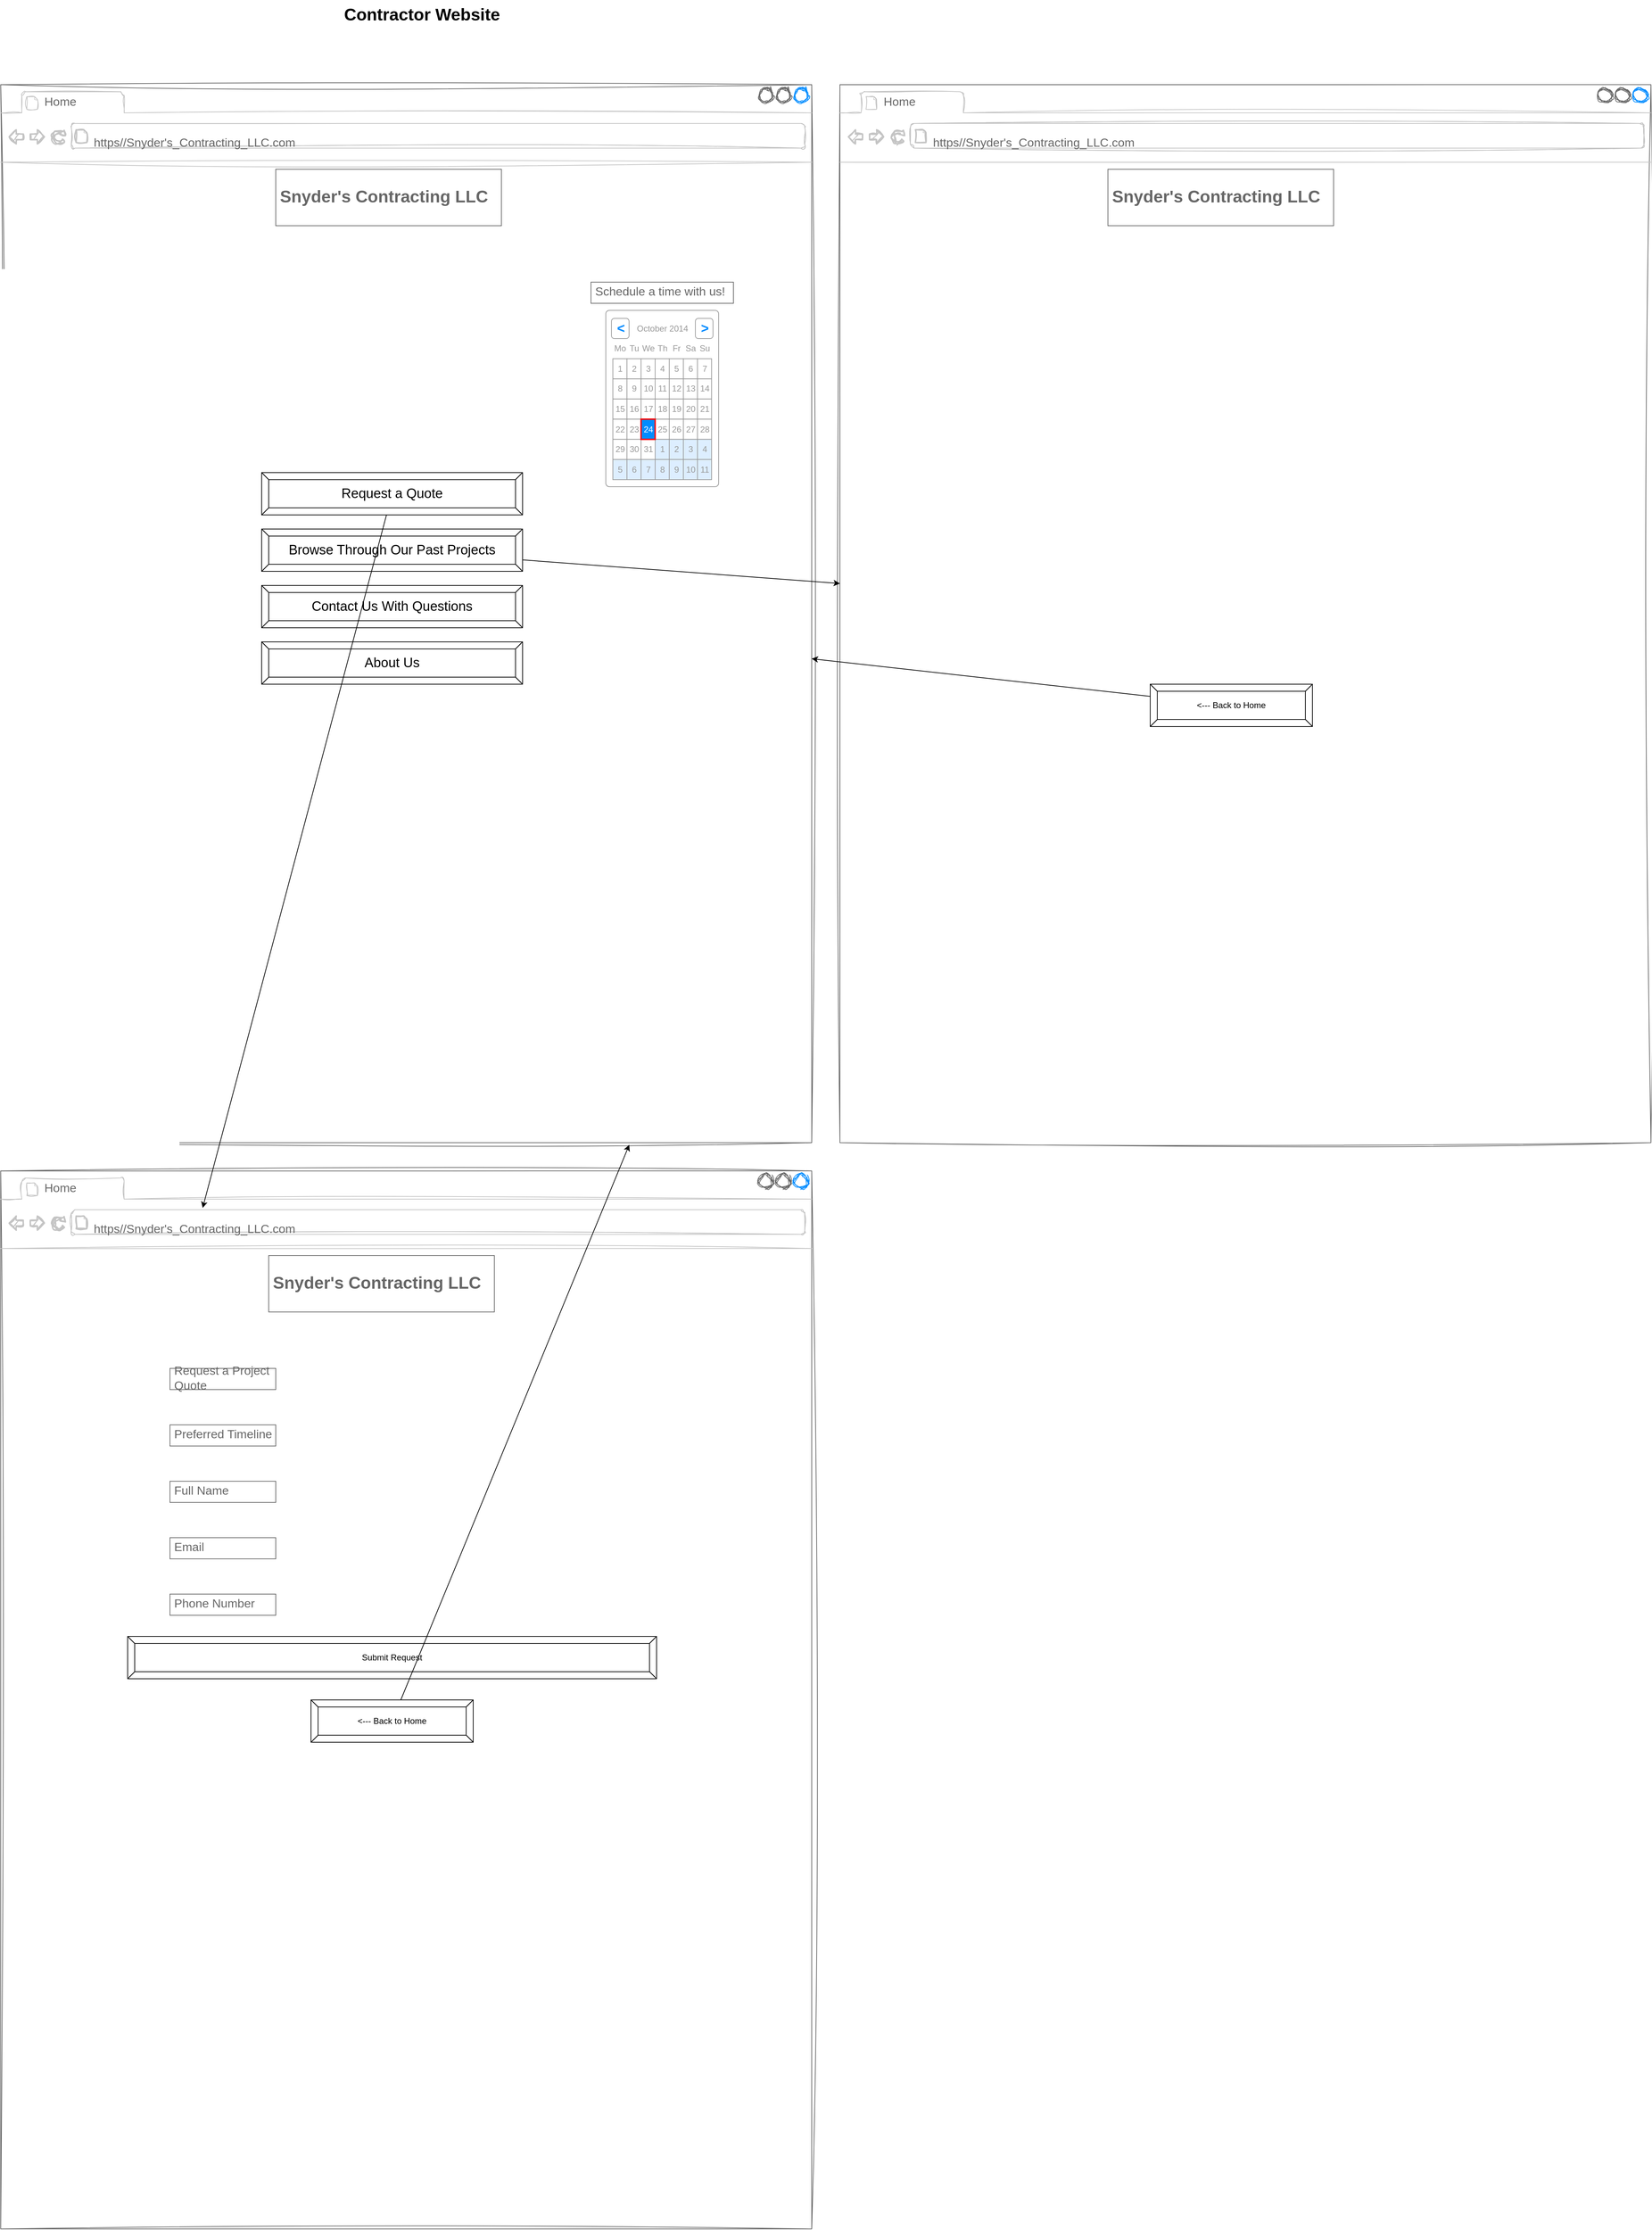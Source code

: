 <mxfile version="28.0.7">
  <diagram name="Page-1" id="gKN2bDaXzwXcmCH2D9VV">
    <mxGraphModel dx="4757" dy="2220" grid="1" gridSize="10" guides="1" tooltips="1" connect="1" arrows="1" fold="1" page="1" pageScale="1" pageWidth="1100" pageHeight="850" math="0" shadow="0">
      <root>
        <mxCell id="0" />
        <mxCell id="1" parent="0" />
        <mxCell id="E2qFTEhWjjn39WHarsaT-6" value="" style="strokeWidth=1;shadow=0;dashed=0;align=center;html=1;shape=mxgraph.mockup.containers.browserWindow;rSize=0;strokeColor=#666666;strokeColor2=#008cff;strokeColor3=#c4c4c4;mainText=,;recursiveResize=0;sketch=1;curveFitting=1;jiggle=2;" parent="1" vertex="1">
          <mxGeometry x="120" y="120" width="1150" height="1500" as="geometry" />
        </mxCell>
        <mxCell id="E2qFTEhWjjn39WHarsaT-7" value="Home" style="strokeWidth=1;shadow=0;dashed=0;align=center;html=1;shape=mxgraph.mockup.containers.anchor;fontSize=17;fontColor=#666666;align=left;whiteSpace=wrap;" parent="E2qFTEhWjjn39WHarsaT-6" vertex="1">
          <mxGeometry x="60" y="12" width="110" height="26" as="geometry" />
        </mxCell>
        <mxCell id="E2qFTEhWjjn39WHarsaT-8" value="https//Snyder&#39;s_Contracting_LLC.com" style="strokeWidth=1;shadow=0;dashed=0;align=center;html=1;shape=mxgraph.mockup.containers.anchor;rSize=0;fontSize=17;fontColor=#666666;align=left;" parent="E2qFTEhWjjn39WHarsaT-6" vertex="1">
          <mxGeometry x="130" y="70" width="250" height="26" as="geometry" />
        </mxCell>
        <mxCell id="gzUO-I7bephKt9PA4om2-3" value="" style="shape=image;html=1;verticalAlign=top;verticalLabelPosition=bottom;labelBackgroundColor=#ffffff;imageAspect=0;aspect=fixed;image=https://icons.diagrams.net/icon-cache1/Evil_Icons_User_Interface-2617/picture-609.svg" parent="E2qFTEhWjjn39WHarsaT-6" vertex="1">
          <mxGeometry x="50" y="220" width="250" height="250" as="geometry" />
        </mxCell>
        <mxCell id="gzUO-I7bephKt9PA4om2-8" value="&lt;b&gt;&lt;font style=&quot;font-size: 24px;&quot;&gt;Snyder&#39;s Contracting LLC&lt;/font&gt;&lt;/b&gt;" style="strokeWidth=1;shadow=0;dashed=0;align=center;html=1;shape=mxgraph.mockup.text.textBox;fontColor=#666666;align=left;fontSize=17;spacingLeft=4;spacingTop=-3;whiteSpace=wrap;strokeColor=#666666;mainText=" parent="E2qFTEhWjjn39WHarsaT-6" vertex="1">
          <mxGeometry x="390" y="120" width="320" height="80" as="geometry" />
        </mxCell>
        <mxCell id="gzUO-I7bephKt9PA4om2-6" value="" style="shape=image;html=1;verticalAlign=top;verticalLabelPosition=bottom;labelBackgroundColor=#ffffff;imageAspect=0;aspect=fixed;image=https://icons.diagrams.net/icon-cache1/Evil_Icons_User_Interface-2617/picture-609.svg" parent="E2qFTEhWjjn39WHarsaT-6" vertex="1">
          <mxGeometry x="275" y="225" width="240" height="240" as="geometry" />
        </mxCell>
        <mxCell id="gzUO-I7bephKt9PA4om2-9" value="" style="strokeWidth=1;shadow=0;dashed=0;align=center;html=1;shape=mxgraph.mockup.forms.rrect;rSize=5;strokeColor=#999999;fillColor=#ffffff;" parent="E2qFTEhWjjn39WHarsaT-6" vertex="1">
          <mxGeometry x="858" y="320" width="160" height="250" as="geometry" />
        </mxCell>
        <mxCell id="gzUO-I7bephKt9PA4om2-10" value="October 2014" style="strokeWidth=1;shadow=0;dashed=0;align=center;html=1;shape=mxgraph.mockup.forms.anchor;fontColor=#999999;" parent="gzUO-I7bephKt9PA4om2-9" vertex="1">
          <mxGeometry x="30" y="11.429" width="100" height="28.571" as="geometry" />
        </mxCell>
        <mxCell id="gzUO-I7bephKt9PA4om2-11" value="&lt;" style="strokeWidth=1;shadow=0;dashed=0;align=center;html=1;shape=mxgraph.mockup.forms.rrect;rSize=4;strokeColor=#999999;fontColor=#008cff;fontSize=19;fontStyle=1;" parent="gzUO-I7bephKt9PA4om2-9" vertex="1">
          <mxGeometry x="8" y="11.429" width="25" height="28.571" as="geometry" />
        </mxCell>
        <mxCell id="gzUO-I7bephKt9PA4om2-12" value="&gt;" style="strokeWidth=1;shadow=0;dashed=0;align=center;html=1;shape=mxgraph.mockup.forms.rrect;rSize=4;strokeColor=#999999;fontColor=#008cff;fontSize=19;fontStyle=1;" parent="gzUO-I7bephKt9PA4om2-9" vertex="1">
          <mxGeometry x="127" y="11.429" width="25" height="28.571" as="geometry" />
        </mxCell>
        <mxCell id="gzUO-I7bephKt9PA4om2-13" value="Mo" style="strokeWidth=1;shadow=0;dashed=0;align=center;html=1;shape=mxgraph.mockup.forms.anchor;fontColor=#999999;" parent="gzUO-I7bephKt9PA4om2-9" vertex="1">
          <mxGeometry x="10" y="40" width="20" height="28.571" as="geometry" />
        </mxCell>
        <mxCell id="gzUO-I7bephKt9PA4om2-14" value="Tu" style="strokeWidth=1;shadow=0;dashed=0;align=center;html=1;shape=mxgraph.mockup.forms.anchor;fontColor=#999999;" parent="gzUO-I7bephKt9PA4om2-9" vertex="1">
          <mxGeometry x="30" y="40" width="20" height="28.571" as="geometry" />
        </mxCell>
        <mxCell id="gzUO-I7bephKt9PA4om2-15" value="We" style="strokeWidth=1;shadow=0;dashed=0;align=center;html=1;shape=mxgraph.mockup.forms.anchor;fontColor=#999999;" parent="gzUO-I7bephKt9PA4om2-9" vertex="1">
          <mxGeometry x="50" y="40" width="20" height="28.571" as="geometry" />
        </mxCell>
        <mxCell id="gzUO-I7bephKt9PA4om2-16" value="Th" style="strokeWidth=1;shadow=0;dashed=0;align=center;html=1;shape=mxgraph.mockup.forms.anchor;fontColor=#999999;" parent="gzUO-I7bephKt9PA4om2-9" vertex="1">
          <mxGeometry x="70" y="40" width="20" height="28.571" as="geometry" />
        </mxCell>
        <mxCell id="gzUO-I7bephKt9PA4om2-17" value="Fr" style="strokeWidth=1;shadow=0;dashed=0;align=center;html=1;shape=mxgraph.mockup.forms.anchor;fontColor=#999999;" parent="gzUO-I7bephKt9PA4om2-9" vertex="1">
          <mxGeometry x="90" y="40" width="20" height="28.571" as="geometry" />
        </mxCell>
        <mxCell id="gzUO-I7bephKt9PA4om2-18" value="Sa" style="strokeWidth=1;shadow=0;dashed=0;align=center;html=1;shape=mxgraph.mockup.forms.anchor;fontColor=#999999;" parent="gzUO-I7bephKt9PA4om2-9" vertex="1">
          <mxGeometry x="110" y="40" width="20" height="28.571" as="geometry" />
        </mxCell>
        <mxCell id="gzUO-I7bephKt9PA4om2-19" value="Su" style="strokeWidth=1;shadow=0;dashed=0;align=center;html=1;shape=mxgraph.mockup.forms.anchor;fontColor=#999999;" parent="gzUO-I7bephKt9PA4om2-9" vertex="1">
          <mxGeometry x="130" y="40" width="20" height="28.571" as="geometry" />
        </mxCell>
        <mxCell id="gzUO-I7bephKt9PA4om2-20" value="1" style="strokeWidth=1;shadow=0;dashed=0;align=center;html=1;shape=mxgraph.mockup.forms.rrect;rSize=0;strokeColor=#999999;fontColor=#999999;" parent="gzUO-I7bephKt9PA4om2-9" vertex="1">
          <mxGeometry x="10" y="68.571" width="20" height="28.571" as="geometry" />
        </mxCell>
        <mxCell id="gzUO-I7bephKt9PA4om2-21" value="2" style="strokeWidth=1;shadow=0;dashed=0;align=center;html=1;shape=mxgraph.mockup.forms.rrect;rSize=0;strokeColor=#999999;fontColor=#999999;" parent="gzUO-I7bephKt9PA4om2-9" vertex="1">
          <mxGeometry x="30" y="68.571" width="20" height="28.571" as="geometry" />
        </mxCell>
        <mxCell id="gzUO-I7bephKt9PA4om2-22" value="3" style="strokeWidth=1;shadow=0;dashed=0;align=center;html=1;shape=mxgraph.mockup.forms.rrect;rSize=0;strokeColor=#999999;fontColor=#999999;" parent="gzUO-I7bephKt9PA4om2-9" vertex="1">
          <mxGeometry x="50" y="68.571" width="20" height="28.571" as="geometry" />
        </mxCell>
        <mxCell id="gzUO-I7bephKt9PA4om2-23" value="4" style="strokeWidth=1;shadow=0;dashed=0;align=center;html=1;shape=mxgraph.mockup.forms.rrect;rSize=0;strokeColor=#999999;fontColor=#999999;" parent="gzUO-I7bephKt9PA4om2-9" vertex="1">
          <mxGeometry x="70" y="68.571" width="20" height="28.571" as="geometry" />
        </mxCell>
        <mxCell id="gzUO-I7bephKt9PA4om2-24" value="5" style="strokeWidth=1;shadow=0;dashed=0;align=center;html=1;shape=mxgraph.mockup.forms.rrect;rSize=0;strokeColor=#999999;fontColor=#999999;" parent="gzUO-I7bephKt9PA4om2-9" vertex="1">
          <mxGeometry x="90" y="68.571" width="20" height="28.571" as="geometry" />
        </mxCell>
        <mxCell id="gzUO-I7bephKt9PA4om2-25" value="6" style="strokeWidth=1;shadow=0;dashed=0;align=center;html=1;shape=mxgraph.mockup.forms.rrect;rSize=0;strokeColor=#999999;fontColor=#999999;" parent="gzUO-I7bephKt9PA4om2-9" vertex="1">
          <mxGeometry x="110" y="68.571" width="20" height="28.571" as="geometry" />
        </mxCell>
        <mxCell id="gzUO-I7bephKt9PA4om2-26" value="7" style="strokeWidth=1;shadow=0;dashed=0;align=center;html=1;shape=mxgraph.mockup.forms.rrect;rSize=0;strokeColor=#999999;fontColor=#999999;" parent="gzUO-I7bephKt9PA4om2-9" vertex="1">
          <mxGeometry x="130" y="68.571" width="20" height="28.571" as="geometry" />
        </mxCell>
        <mxCell id="gzUO-I7bephKt9PA4om2-27" value="8" style="strokeWidth=1;shadow=0;dashed=0;align=center;html=1;shape=mxgraph.mockup.forms.rrect;rSize=0;strokeColor=#999999;fontColor=#999999;" parent="gzUO-I7bephKt9PA4om2-9" vertex="1">
          <mxGeometry x="10" y="97.143" width="20" height="28.571" as="geometry" />
        </mxCell>
        <mxCell id="gzUO-I7bephKt9PA4om2-28" value="9" style="strokeWidth=1;shadow=0;dashed=0;align=center;html=1;shape=mxgraph.mockup.forms.rrect;rSize=0;strokeColor=#999999;fontColor=#999999;" parent="gzUO-I7bephKt9PA4om2-9" vertex="1">
          <mxGeometry x="30" y="97.143" width="20" height="28.571" as="geometry" />
        </mxCell>
        <mxCell id="gzUO-I7bephKt9PA4om2-29" value="10" style="strokeWidth=1;shadow=0;dashed=0;align=center;html=1;shape=mxgraph.mockup.forms.rrect;rSize=0;strokeColor=#999999;fontColor=#999999;" parent="gzUO-I7bephKt9PA4om2-9" vertex="1">
          <mxGeometry x="50" y="97.143" width="20" height="28.571" as="geometry" />
        </mxCell>
        <mxCell id="gzUO-I7bephKt9PA4om2-30" value="11" style="strokeWidth=1;shadow=0;dashed=0;align=center;html=1;shape=mxgraph.mockup.forms.rrect;rSize=0;strokeColor=#999999;fontColor=#999999;" parent="gzUO-I7bephKt9PA4om2-9" vertex="1">
          <mxGeometry x="70" y="97.143" width="20" height="28.571" as="geometry" />
        </mxCell>
        <mxCell id="gzUO-I7bephKt9PA4om2-31" value="12" style="strokeWidth=1;shadow=0;dashed=0;align=center;html=1;shape=mxgraph.mockup.forms.rrect;rSize=0;strokeColor=#999999;fontColor=#999999;" parent="gzUO-I7bephKt9PA4om2-9" vertex="1">
          <mxGeometry x="90" y="97.143" width="20" height="28.571" as="geometry" />
        </mxCell>
        <mxCell id="gzUO-I7bephKt9PA4om2-32" value="13" style="strokeWidth=1;shadow=0;dashed=0;align=center;html=1;shape=mxgraph.mockup.forms.rrect;rSize=0;strokeColor=#999999;fontColor=#999999;" parent="gzUO-I7bephKt9PA4om2-9" vertex="1">
          <mxGeometry x="110" y="97.143" width="20" height="28.571" as="geometry" />
        </mxCell>
        <mxCell id="gzUO-I7bephKt9PA4om2-33" value="14" style="strokeWidth=1;shadow=0;dashed=0;align=center;html=1;shape=mxgraph.mockup.forms.rrect;rSize=0;strokeColor=#999999;fontColor=#999999;" parent="gzUO-I7bephKt9PA4om2-9" vertex="1">
          <mxGeometry x="130" y="97.143" width="20" height="28.571" as="geometry" />
        </mxCell>
        <mxCell id="gzUO-I7bephKt9PA4om2-34" value="15" style="strokeWidth=1;shadow=0;dashed=0;align=center;html=1;shape=mxgraph.mockup.forms.rrect;rSize=0;strokeColor=#999999;fontColor=#999999;" parent="gzUO-I7bephKt9PA4om2-9" vertex="1">
          <mxGeometry x="10" y="125.714" width="20" height="28.571" as="geometry" />
        </mxCell>
        <mxCell id="gzUO-I7bephKt9PA4om2-35" value="16" style="strokeWidth=1;shadow=0;dashed=0;align=center;html=1;shape=mxgraph.mockup.forms.rrect;rSize=0;strokeColor=#999999;fontColor=#999999;" parent="gzUO-I7bephKt9PA4om2-9" vertex="1">
          <mxGeometry x="30" y="125.714" width="20" height="28.571" as="geometry" />
        </mxCell>
        <mxCell id="gzUO-I7bephKt9PA4om2-36" value="17" style="strokeWidth=1;shadow=0;dashed=0;align=center;html=1;shape=mxgraph.mockup.forms.rrect;rSize=0;strokeColor=#999999;fontColor=#999999;" parent="gzUO-I7bephKt9PA4om2-9" vertex="1">
          <mxGeometry x="50" y="125.714" width="20" height="28.571" as="geometry" />
        </mxCell>
        <mxCell id="gzUO-I7bephKt9PA4om2-37" value="18" style="strokeWidth=1;shadow=0;dashed=0;align=center;html=1;shape=mxgraph.mockup.forms.rrect;rSize=0;strokeColor=#999999;fontColor=#999999;" parent="gzUO-I7bephKt9PA4om2-9" vertex="1">
          <mxGeometry x="70" y="125.714" width="20" height="28.571" as="geometry" />
        </mxCell>
        <mxCell id="gzUO-I7bephKt9PA4om2-38" value="19" style="strokeWidth=1;shadow=0;dashed=0;align=center;html=1;shape=mxgraph.mockup.forms.rrect;rSize=0;strokeColor=#999999;fontColor=#999999;" parent="gzUO-I7bephKt9PA4om2-9" vertex="1">
          <mxGeometry x="90" y="125.714" width="20" height="28.571" as="geometry" />
        </mxCell>
        <mxCell id="gzUO-I7bephKt9PA4om2-39" value="20" style="strokeWidth=1;shadow=0;dashed=0;align=center;html=1;shape=mxgraph.mockup.forms.rrect;rSize=0;strokeColor=#999999;fontColor=#999999;" parent="gzUO-I7bephKt9PA4om2-9" vertex="1">
          <mxGeometry x="110" y="125.714" width="20" height="28.571" as="geometry" />
        </mxCell>
        <mxCell id="gzUO-I7bephKt9PA4om2-40" value="21" style="strokeWidth=1;shadow=0;dashed=0;align=center;html=1;shape=mxgraph.mockup.forms.rrect;rSize=0;strokeColor=#999999;fontColor=#999999;" parent="gzUO-I7bephKt9PA4om2-9" vertex="1">
          <mxGeometry x="130" y="125.714" width="20" height="28.571" as="geometry" />
        </mxCell>
        <mxCell id="gzUO-I7bephKt9PA4om2-41" value="22" style="strokeWidth=1;shadow=0;dashed=0;align=center;html=1;shape=mxgraph.mockup.forms.rrect;rSize=0;strokeColor=#999999;fontColor=#999999;" parent="gzUO-I7bephKt9PA4om2-9" vertex="1">
          <mxGeometry x="10" y="154.286" width="20" height="28.571" as="geometry" />
        </mxCell>
        <mxCell id="gzUO-I7bephKt9PA4om2-42" value="23" style="strokeWidth=1;shadow=0;dashed=0;align=center;html=1;shape=mxgraph.mockup.forms.rrect;rSize=0;strokeColor=#999999;fontColor=#999999;" parent="gzUO-I7bephKt9PA4om2-9" vertex="1">
          <mxGeometry x="30" y="154.286" width="20" height="28.571" as="geometry" />
        </mxCell>
        <mxCell id="gzUO-I7bephKt9PA4om2-43" value="25" style="strokeWidth=1;shadow=0;dashed=0;align=center;html=1;shape=mxgraph.mockup.forms.rrect;rSize=0;strokeColor=#999999;fontColor=#999999;" parent="gzUO-I7bephKt9PA4om2-9" vertex="1">
          <mxGeometry x="70" y="154.286" width="20" height="28.571" as="geometry" />
        </mxCell>
        <mxCell id="gzUO-I7bephKt9PA4om2-44" value="26" style="strokeWidth=1;shadow=0;dashed=0;align=center;html=1;shape=mxgraph.mockup.forms.rrect;rSize=0;strokeColor=#999999;fontColor=#999999;" parent="gzUO-I7bephKt9PA4om2-9" vertex="1">
          <mxGeometry x="90" y="154.286" width="20" height="28.571" as="geometry" />
        </mxCell>
        <mxCell id="gzUO-I7bephKt9PA4om2-45" value="27" style="strokeWidth=1;shadow=0;dashed=0;align=center;html=1;shape=mxgraph.mockup.forms.rrect;rSize=0;strokeColor=#999999;fontColor=#999999;" parent="gzUO-I7bephKt9PA4om2-9" vertex="1">
          <mxGeometry x="110" y="154.286" width="20" height="28.571" as="geometry" />
        </mxCell>
        <mxCell id="gzUO-I7bephKt9PA4om2-46" value="28" style="strokeWidth=1;shadow=0;dashed=0;align=center;html=1;shape=mxgraph.mockup.forms.rrect;rSize=0;strokeColor=#999999;fontColor=#999999;" parent="gzUO-I7bephKt9PA4om2-9" vertex="1">
          <mxGeometry x="130" y="154.286" width="20" height="28.571" as="geometry" />
        </mxCell>
        <mxCell id="gzUO-I7bephKt9PA4om2-47" value="29" style="strokeWidth=1;shadow=0;dashed=0;align=center;html=1;shape=mxgraph.mockup.forms.rrect;rSize=0;strokeColor=#999999;fontColor=#999999;" parent="gzUO-I7bephKt9PA4om2-9" vertex="1">
          <mxGeometry x="10" y="182.857" width="20" height="28.571" as="geometry" />
        </mxCell>
        <mxCell id="gzUO-I7bephKt9PA4om2-48" value="30" style="strokeWidth=1;shadow=0;dashed=0;align=center;html=1;shape=mxgraph.mockup.forms.rrect;rSize=0;strokeColor=#999999;fontColor=#999999;" parent="gzUO-I7bephKt9PA4om2-9" vertex="1">
          <mxGeometry x="30" y="182.857" width="20" height="28.571" as="geometry" />
        </mxCell>
        <mxCell id="gzUO-I7bephKt9PA4om2-49" value="31" style="strokeWidth=1;shadow=0;dashed=0;align=center;html=1;shape=mxgraph.mockup.forms.rrect;rSize=0;strokeColor=#999999;fontColor=#999999;" parent="gzUO-I7bephKt9PA4om2-9" vertex="1">
          <mxGeometry x="50" y="182.857" width="20" height="28.571" as="geometry" />
        </mxCell>
        <mxCell id="gzUO-I7bephKt9PA4om2-50" value="1" style="strokeWidth=1;shadow=0;dashed=0;align=center;html=1;shape=mxgraph.mockup.forms.rrect;rSize=0;strokeColor=#999999;fontColor=#999999;fillColor=#ddeeff;" parent="gzUO-I7bephKt9PA4om2-9" vertex="1">
          <mxGeometry x="70" y="182.857" width="20" height="28.571" as="geometry" />
        </mxCell>
        <mxCell id="gzUO-I7bephKt9PA4om2-51" value="2" style="strokeWidth=1;shadow=0;dashed=0;align=center;html=1;shape=mxgraph.mockup.forms.rrect;rSize=0;strokeColor=#999999;fontColor=#999999;fillColor=#ddeeff;" parent="gzUO-I7bephKt9PA4om2-9" vertex="1">
          <mxGeometry x="90" y="182.857" width="20" height="28.571" as="geometry" />
        </mxCell>
        <mxCell id="gzUO-I7bephKt9PA4om2-52" value="3" style="strokeWidth=1;shadow=0;dashed=0;align=center;html=1;shape=mxgraph.mockup.forms.rrect;rSize=0;strokeColor=#999999;fontColor=#999999;fillColor=#ddeeff;" parent="gzUO-I7bephKt9PA4om2-9" vertex="1">
          <mxGeometry x="110" y="182.857" width="20" height="28.571" as="geometry" />
        </mxCell>
        <mxCell id="gzUO-I7bephKt9PA4om2-53" value="4" style="strokeWidth=1;shadow=0;dashed=0;align=center;html=1;shape=mxgraph.mockup.forms.rrect;rSize=0;strokeColor=#999999;fontColor=#999999;fillColor=#ddeeff;" parent="gzUO-I7bephKt9PA4om2-9" vertex="1">
          <mxGeometry x="130" y="182.857" width="20" height="28.571" as="geometry" />
        </mxCell>
        <mxCell id="gzUO-I7bephKt9PA4om2-54" value="5" style="strokeWidth=1;shadow=0;dashed=0;align=center;html=1;shape=mxgraph.mockup.forms.rrect;rSize=0;strokeColor=#999999;fontColor=#999999;fillColor=#ddeeff;" parent="gzUO-I7bephKt9PA4om2-9" vertex="1">
          <mxGeometry x="10" y="211.429" width="20" height="28.571" as="geometry" />
        </mxCell>
        <mxCell id="gzUO-I7bephKt9PA4om2-55" value="6" style="strokeWidth=1;shadow=0;dashed=0;align=center;html=1;shape=mxgraph.mockup.forms.rrect;rSize=0;strokeColor=#999999;fontColor=#999999;fillColor=#ddeeff;" parent="gzUO-I7bephKt9PA4om2-9" vertex="1">
          <mxGeometry x="30" y="211.429" width="20" height="28.571" as="geometry" />
        </mxCell>
        <mxCell id="gzUO-I7bephKt9PA4om2-56" value="7" style="strokeWidth=1;shadow=0;dashed=0;align=center;html=1;shape=mxgraph.mockup.forms.rrect;rSize=0;strokeColor=#999999;fontColor=#999999;fillColor=#ddeeff;" parent="gzUO-I7bephKt9PA4om2-9" vertex="1">
          <mxGeometry x="50" y="211.429" width="20" height="28.571" as="geometry" />
        </mxCell>
        <mxCell id="gzUO-I7bephKt9PA4om2-57" value="8" style="strokeWidth=1;shadow=0;dashed=0;align=center;html=1;shape=mxgraph.mockup.forms.rrect;rSize=0;strokeColor=#999999;fontColor=#999999;fillColor=#ddeeff;" parent="gzUO-I7bephKt9PA4om2-9" vertex="1">
          <mxGeometry x="70" y="211.429" width="20" height="28.571" as="geometry" />
        </mxCell>
        <mxCell id="gzUO-I7bephKt9PA4om2-58" value="9" style="strokeWidth=1;shadow=0;dashed=0;align=center;html=1;shape=mxgraph.mockup.forms.rrect;rSize=0;strokeColor=#999999;fontColor=#999999;fillColor=#ddeeff;" parent="gzUO-I7bephKt9PA4om2-9" vertex="1">
          <mxGeometry x="90" y="211.429" width="20" height="28.571" as="geometry" />
        </mxCell>
        <mxCell id="gzUO-I7bephKt9PA4om2-59" value="10" style="strokeWidth=1;shadow=0;dashed=0;align=center;html=1;shape=mxgraph.mockup.forms.rrect;rSize=0;strokeColor=#999999;fontColor=#999999;fillColor=#ddeeff;" parent="gzUO-I7bephKt9PA4om2-9" vertex="1">
          <mxGeometry x="110" y="211.429" width="20" height="28.571" as="geometry" />
        </mxCell>
        <mxCell id="gzUO-I7bephKt9PA4om2-60" value="11" style="strokeWidth=1;shadow=0;dashed=0;align=center;html=1;shape=mxgraph.mockup.forms.rrect;rSize=0;strokeColor=#999999;fontColor=#999999;fillColor=#ddeeff;" parent="gzUO-I7bephKt9PA4om2-9" vertex="1">
          <mxGeometry x="130" y="211.429" width="20" height="28.571" as="geometry" />
        </mxCell>
        <mxCell id="gzUO-I7bephKt9PA4om2-61" value="24" style="strokeWidth=1;shadow=0;dashed=0;align=center;html=1;shape=mxgraph.mockup.forms.rrect;rSize=0;strokeColor=#ff0000;fontColor=#ffffff;strokeWidth=2;fillColor=#008cff;" parent="gzUO-I7bephKt9PA4om2-9" vertex="1">
          <mxGeometry x="50" y="154.286" width="20" height="28.571" as="geometry" />
        </mxCell>
        <mxCell id="gzUO-I7bephKt9PA4om2-62" value="Schedule a time with us!" style="strokeWidth=1;shadow=0;dashed=0;align=center;html=1;shape=mxgraph.mockup.text.textBox;fontColor=#666666;align=left;fontSize=17;spacingLeft=4;spacingTop=-3;whiteSpace=wrap;strokeColor=#666666;mainText=" parent="E2qFTEhWjjn39WHarsaT-6" vertex="1">
          <mxGeometry x="837" y="280" width="202" height="30" as="geometry" />
        </mxCell>
        <mxCell id="gzUO-I7bephKt9PA4om2-63" value="&lt;font style=&quot;font-size: 19px;&quot;&gt;Request a Quote&lt;/font&gt;" style="labelPosition=center;verticalLabelPosition=middle;align=center;html=1;shape=mxgraph.basic.button;dx=10;whiteSpace=wrap;" parent="E2qFTEhWjjn39WHarsaT-6" vertex="1">
          <mxGeometry x="370" y="550" width="370" height="60" as="geometry" />
        </mxCell>
        <mxCell id="gzUO-I7bephKt9PA4om2-64" value="&lt;font style=&quot;font-size: 19px;&quot;&gt;Browse Through Our Past Projects&lt;/font&gt;" style="labelPosition=center;verticalLabelPosition=middle;align=center;html=1;shape=mxgraph.basic.button;dx=10;whiteSpace=wrap;" parent="E2qFTEhWjjn39WHarsaT-6" vertex="1">
          <mxGeometry x="370" y="630" width="370" height="60" as="geometry" />
        </mxCell>
        <mxCell id="gzUO-I7bephKt9PA4om2-65" value="&lt;font style=&quot;font-size: 19px;&quot;&gt;Contact Us With Questions&lt;/font&gt;" style="labelPosition=center;verticalLabelPosition=middle;align=center;html=1;shape=mxgraph.basic.button;dx=10;whiteSpace=wrap;" parent="E2qFTEhWjjn39WHarsaT-6" vertex="1">
          <mxGeometry x="370" y="710" width="370" height="60" as="geometry" />
        </mxCell>
        <mxCell id="gzUO-I7bephKt9PA4om2-66" value="&lt;font style=&quot;font-size: 19px;&quot;&gt;About Us&lt;/font&gt;" style="labelPosition=center;verticalLabelPosition=middle;align=center;html=1;shape=mxgraph.basic.button;dx=10;whiteSpace=wrap;" parent="E2qFTEhWjjn39WHarsaT-6" vertex="1">
          <mxGeometry x="370" y="790" width="370" height="60" as="geometry" />
        </mxCell>
        <mxCell id="9ll-I7S0bbcJUbi0K9ph-2" value="" style="shape=image;html=1;verticalAlign=top;verticalLabelPosition=bottom;labelBackgroundColor=#ffffff;imageAspect=0;aspect=fixed;image=https://icons.diagrams.net/icon-cache1/Evil_Icons_User_Interface-2617/picture-609.svg" vertex="1" parent="E2qFTEhWjjn39WHarsaT-6">
          <mxGeometry x="490" y="225" width="240" height="240" as="geometry" />
        </mxCell>
        <mxCell id="E2qFTEhWjjn39WHarsaT-9" value="&lt;h1 style=&quot;margin-top: 0px;&quot;&gt;Contractor Website&lt;/h1&gt;" style="text;html=1;whiteSpace=wrap;overflow=hidden;rounded=0;" parent="1" vertex="1">
          <mxGeometry x="605" width="240" height="40" as="geometry" />
        </mxCell>
        <mxCell id="9ll-I7S0bbcJUbi0K9ph-11" value="" style="strokeWidth=1;shadow=0;dashed=0;align=center;html=1;shape=mxgraph.mockup.containers.browserWindow;rSize=0;strokeColor=#666666;strokeColor2=#008cff;strokeColor3=#c4c4c4;mainText=,;recursiveResize=0;sketch=1;curveFitting=1;jiggle=2;" vertex="1" parent="1">
          <mxGeometry x="120" y="1660" width="1150" height="1500" as="geometry" />
        </mxCell>
        <mxCell id="9ll-I7S0bbcJUbi0K9ph-12" value="Home" style="strokeWidth=1;shadow=0;dashed=0;align=center;html=1;shape=mxgraph.mockup.containers.anchor;fontSize=17;fontColor=#666666;align=left;whiteSpace=wrap;" vertex="1" parent="9ll-I7S0bbcJUbi0K9ph-11">
          <mxGeometry x="60" y="12" width="110" height="26" as="geometry" />
        </mxCell>
        <mxCell id="9ll-I7S0bbcJUbi0K9ph-13" value="https//Snyder&#39;s_Contracting_LLC.com" style="strokeWidth=1;shadow=0;dashed=0;align=center;html=1;shape=mxgraph.mockup.containers.anchor;rSize=0;fontSize=17;fontColor=#666666;align=left;" vertex="1" parent="9ll-I7S0bbcJUbi0K9ph-11">
          <mxGeometry x="130" y="70" width="250" height="26" as="geometry" />
        </mxCell>
        <mxCell id="9ll-I7S0bbcJUbi0K9ph-15" value="&lt;b&gt;&lt;font style=&quot;font-size: 24px;&quot;&gt;Snyder&#39;s Contracting LLC&lt;/font&gt;&lt;/b&gt;" style="strokeWidth=1;shadow=0;dashed=0;align=center;html=1;shape=mxgraph.mockup.text.textBox;fontColor=#666666;align=left;fontSize=17;spacingLeft=4;spacingTop=-3;whiteSpace=wrap;strokeColor=#666666;mainText=" vertex="1" parent="9ll-I7S0bbcJUbi0K9ph-11">
          <mxGeometry x="380" y="120" width="320" height="80" as="geometry" />
        </mxCell>
        <mxCell id="9ll-I7S0bbcJUbi0K9ph-77" value="Request a Project Quote" style="strokeWidth=1;shadow=0;dashed=0;align=center;html=1;shape=mxgraph.mockup.text.textBox;fontColor=#666666;align=left;fontSize=17;spacingLeft=4;spacingTop=-3;whiteSpace=wrap;strokeColor=#666666;mainText=" vertex="1" parent="9ll-I7S0bbcJUbi0K9ph-11">
          <mxGeometry x="240" y="280" width="150" height="30" as="geometry" />
        </mxCell>
        <mxCell id="9ll-I7S0bbcJUbi0K9ph-76" value="Preferred Timeline" style="strokeWidth=1;shadow=0;dashed=0;align=center;html=1;shape=mxgraph.mockup.text.textBox;fontColor=#666666;align=left;fontSize=17;spacingLeft=4;spacingTop=-3;whiteSpace=wrap;strokeColor=#666666;mainText=" vertex="1" parent="9ll-I7S0bbcJUbi0K9ph-11">
          <mxGeometry x="240" y="360" width="150" height="30" as="geometry" />
        </mxCell>
        <mxCell id="9ll-I7S0bbcJUbi0K9ph-81" value="Full Name" style="strokeWidth=1;shadow=0;dashed=0;align=center;html=1;shape=mxgraph.mockup.text.textBox;fontColor=#666666;align=left;fontSize=17;spacingLeft=4;spacingTop=-3;whiteSpace=wrap;strokeColor=#666666;mainText=" vertex="1" parent="9ll-I7S0bbcJUbi0K9ph-11">
          <mxGeometry x="240" y="440" width="150" height="30" as="geometry" />
        </mxCell>
        <mxCell id="9ll-I7S0bbcJUbi0K9ph-80" value="Email" style="strokeWidth=1;shadow=0;dashed=0;align=center;html=1;shape=mxgraph.mockup.text.textBox;fontColor=#666666;align=left;fontSize=17;spacingLeft=4;spacingTop=-3;whiteSpace=wrap;strokeColor=#666666;mainText=" vertex="1" parent="9ll-I7S0bbcJUbi0K9ph-11">
          <mxGeometry x="240" y="520" width="150" height="30" as="geometry" />
        </mxCell>
        <mxCell id="9ll-I7S0bbcJUbi0K9ph-79" value="Phone Number" style="strokeWidth=1;shadow=0;dashed=0;align=center;html=1;shape=mxgraph.mockup.text.textBox;fontColor=#666666;align=left;fontSize=17;spacingLeft=4;spacingTop=-3;whiteSpace=wrap;strokeColor=#666666;mainText=" vertex="1" parent="9ll-I7S0bbcJUbi0K9ph-11">
          <mxGeometry x="240" y="600" width="150" height="30" as="geometry" />
        </mxCell>
        <mxCell id="9ll-I7S0bbcJUbi0K9ph-82" value="Submit Request" style="labelPosition=center;verticalLabelPosition=middle;align=center;html=1;shape=mxgraph.basic.button;dx=10;whiteSpace=wrap;" vertex="1" parent="9ll-I7S0bbcJUbi0K9ph-11">
          <mxGeometry x="180" y="660" width="750" height="60" as="geometry" />
        </mxCell>
        <mxCell id="9ll-I7S0bbcJUbi0K9ph-96" value="&amp;lt;--- Back to Home" style="labelPosition=center;verticalLabelPosition=middle;align=center;html=1;shape=mxgraph.basic.button;dx=10;whiteSpace=wrap;" vertex="1" parent="9ll-I7S0bbcJUbi0K9ph-11">
          <mxGeometry x="440" y="750" width="230" height="60" as="geometry" />
        </mxCell>
        <mxCell id="9ll-I7S0bbcJUbi0K9ph-84" value="" style="edgeStyle=none;rounded=0;orthogonalLoop=1;jettySize=auto;html=1;entryX=0.249;entryY=0.035;entryDx=0;entryDy=0;entryPerimeter=0;" edge="1" parent="1" source="gzUO-I7bephKt9PA4om2-63" target="9ll-I7S0bbcJUbi0K9ph-11">
          <mxGeometry relative="1" as="geometry">
            <mxPoint x="400" y="690" as="targetPoint" />
          </mxGeometry>
        </mxCell>
        <mxCell id="9ll-I7S0bbcJUbi0K9ph-85" value="" style="strokeWidth=1;shadow=0;dashed=0;align=center;html=1;shape=mxgraph.mockup.containers.browserWindow;rSize=0;strokeColor=#666666;strokeColor2=#008cff;strokeColor3=#c4c4c4;mainText=,;recursiveResize=0;sketch=1;curveFitting=1;jiggle=2;" vertex="1" parent="1">
          <mxGeometry x="1310" y="120" width="1150" height="1500" as="geometry" />
        </mxCell>
        <mxCell id="9ll-I7S0bbcJUbi0K9ph-86" value="Home" style="strokeWidth=1;shadow=0;dashed=0;align=center;html=1;shape=mxgraph.mockup.containers.anchor;fontSize=17;fontColor=#666666;align=left;whiteSpace=wrap;" vertex="1" parent="9ll-I7S0bbcJUbi0K9ph-85">
          <mxGeometry x="60" y="12" width="110" height="26" as="geometry" />
        </mxCell>
        <mxCell id="9ll-I7S0bbcJUbi0K9ph-87" value="https//Snyder&#39;s_Contracting_LLC.com" style="strokeWidth=1;shadow=0;dashed=0;align=center;html=1;shape=mxgraph.mockup.containers.anchor;rSize=0;fontSize=17;fontColor=#666666;align=left;" vertex="1" parent="9ll-I7S0bbcJUbi0K9ph-85">
          <mxGeometry x="130" y="70" width="250" height="26" as="geometry" />
        </mxCell>
        <mxCell id="9ll-I7S0bbcJUbi0K9ph-88" value="&lt;b&gt;&lt;font style=&quot;font-size: 24px;&quot;&gt;Snyder&#39;s Contracting LLC&lt;/font&gt;&lt;/b&gt;" style="strokeWidth=1;shadow=0;dashed=0;align=center;html=1;shape=mxgraph.mockup.text.textBox;fontColor=#666666;align=left;fontSize=17;spacingLeft=4;spacingTop=-3;whiteSpace=wrap;strokeColor=#666666;mainText=" vertex="1" parent="9ll-I7S0bbcJUbi0K9ph-85">
          <mxGeometry x="380" y="120" width="320" height="80" as="geometry" />
        </mxCell>
        <mxCell id="9ll-I7S0bbcJUbi0K9ph-95" value="&amp;lt;--- Back to Home" style="labelPosition=center;verticalLabelPosition=middle;align=center;html=1;shape=mxgraph.basic.button;dx=10;whiteSpace=wrap;" vertex="1" parent="9ll-I7S0bbcJUbi0K9ph-85">
          <mxGeometry x="440" y="850" width="230" height="60" as="geometry" />
        </mxCell>
        <mxCell id="9ll-I7S0bbcJUbi0K9ph-162" value="" style="shape=image;html=1;verticalAlign=top;verticalLabelPosition=bottom;labelBackgroundColor=#ffffff;imageAspect=0;aspect=fixed;image=https://icons.diagrams.net/icon-cache1/Evil_Icons_User_Interface-2617/picture-609.svg" vertex="1" parent="9ll-I7S0bbcJUbi0K9ph-85">
          <mxGeometry x="100" y="210" width="250" height="250" as="geometry" />
        </mxCell>
        <mxCell id="9ll-I7S0bbcJUbi0K9ph-163" value="" style="shape=image;html=1;verticalAlign=top;verticalLabelPosition=bottom;labelBackgroundColor=#ffffff;imageAspect=0;aspect=fixed;image=https://icons.diagrams.net/icon-cache1/Evil_Icons_User_Interface-2617/picture-609.svg" vertex="1" parent="9ll-I7S0bbcJUbi0K9ph-85">
          <mxGeometry x="410" y="210" width="250" height="250" as="geometry" />
        </mxCell>
        <mxCell id="9ll-I7S0bbcJUbi0K9ph-164" value="" style="shape=image;html=1;verticalAlign=top;verticalLabelPosition=bottom;labelBackgroundColor=#ffffff;imageAspect=0;aspect=fixed;image=https://icons.diagrams.net/icon-cache1/Evil_Icons_User_Interface-2617/picture-609.svg" vertex="1" parent="9ll-I7S0bbcJUbi0K9ph-85">
          <mxGeometry x="710" y="210" width="250" height="250" as="geometry" />
        </mxCell>
        <mxCell id="9ll-I7S0bbcJUbi0K9ph-167" value="" style="shape=image;html=1;verticalAlign=top;verticalLabelPosition=bottom;labelBackgroundColor=#ffffff;imageAspect=0;aspect=fixed;image=https://icons.diagrams.net/icon-cache1/Evil_Icons_User_Interface-2617/picture-609.svg" vertex="1" parent="9ll-I7S0bbcJUbi0K9ph-85">
          <mxGeometry x="100" y="420" width="250" height="250" as="geometry" />
        </mxCell>
        <mxCell id="9ll-I7S0bbcJUbi0K9ph-165" value="" style="shape=image;html=1;verticalAlign=top;verticalLabelPosition=bottom;labelBackgroundColor=#ffffff;imageAspect=0;aspect=fixed;image=https://icons.diagrams.net/icon-cache1/Evil_Icons_User_Interface-2617/picture-609.svg" vertex="1" parent="9ll-I7S0bbcJUbi0K9ph-85">
          <mxGeometry x="410" y="420" width="250" height="250" as="geometry" />
        </mxCell>
        <mxCell id="9ll-I7S0bbcJUbi0K9ph-166" value="" style="shape=image;html=1;verticalAlign=top;verticalLabelPosition=bottom;labelBackgroundColor=#ffffff;imageAspect=0;aspect=fixed;image=https://icons.diagrams.net/icon-cache1/Evil_Icons_User_Interface-2617/picture-609.svg" vertex="1" parent="9ll-I7S0bbcJUbi0K9ph-85">
          <mxGeometry x="710" y="420" width="250" height="250" as="geometry" />
        </mxCell>
        <mxCell id="9ll-I7S0bbcJUbi0K9ph-170" value="" style="shape=image;html=1;verticalAlign=top;verticalLabelPosition=bottom;labelBackgroundColor=#ffffff;imageAspect=0;aspect=fixed;image=https://icons.diagrams.net/icon-cache1/Evil_Icons_User_Interface-2617/picture-609.svg" vertex="1" parent="9ll-I7S0bbcJUbi0K9ph-85">
          <mxGeometry x="100" y="625" width="250" height="250" as="geometry" />
        </mxCell>
        <mxCell id="9ll-I7S0bbcJUbi0K9ph-169" value="" style="shape=image;html=1;verticalAlign=top;verticalLabelPosition=bottom;labelBackgroundColor=#ffffff;imageAspect=0;aspect=fixed;image=https://icons.diagrams.net/icon-cache1/Evil_Icons_User_Interface-2617/picture-609.svg" vertex="1" parent="9ll-I7S0bbcJUbi0K9ph-85">
          <mxGeometry x="415" y="625" width="250" height="250" as="geometry" />
        </mxCell>
        <mxCell id="9ll-I7S0bbcJUbi0K9ph-168" value="" style="shape=image;html=1;verticalAlign=top;verticalLabelPosition=bottom;labelBackgroundColor=#ffffff;imageAspect=0;aspect=fixed;image=https://icons.diagrams.net/icon-cache1/Evil_Icons_User_Interface-2617/picture-609.svg" vertex="1" parent="9ll-I7S0bbcJUbi0K9ph-85">
          <mxGeometry x="710" y="625" width="250" height="250" as="geometry" />
        </mxCell>
        <mxCell id="9ll-I7S0bbcJUbi0K9ph-172" value="" style="edgeStyle=none;rounded=0;orthogonalLoop=1;jettySize=auto;html=1;" edge="1" parent="1" source="gzUO-I7bephKt9PA4om2-64" target="9ll-I7S0bbcJUbi0K9ph-85">
          <mxGeometry relative="1" as="geometry">
            <mxPoint x="940" y="780.0" as="targetPoint" />
          </mxGeometry>
        </mxCell>
        <mxCell id="9ll-I7S0bbcJUbi0K9ph-173" value="" style="edgeStyle=none;rounded=0;orthogonalLoop=1;jettySize=auto;html=1;" edge="1" parent="1" source="9ll-I7S0bbcJUbi0K9ph-95" target="E2qFTEhWjjn39WHarsaT-6">
          <mxGeometry relative="1" as="geometry" />
        </mxCell>
        <mxCell id="9ll-I7S0bbcJUbi0K9ph-175" value="" style="edgeStyle=none;rounded=0;orthogonalLoop=1;jettySize=auto;html=1;entryX=0.775;entryY=1.002;entryDx=0;entryDy=0;entryPerimeter=0;" edge="1" parent="1" source="9ll-I7S0bbcJUbi0K9ph-96" target="E2qFTEhWjjn39WHarsaT-6">
          <mxGeometry relative="1" as="geometry">
            <mxPoint x="870" y="2440" as="targetPoint" />
          </mxGeometry>
        </mxCell>
      </root>
    </mxGraphModel>
  </diagram>
</mxfile>
